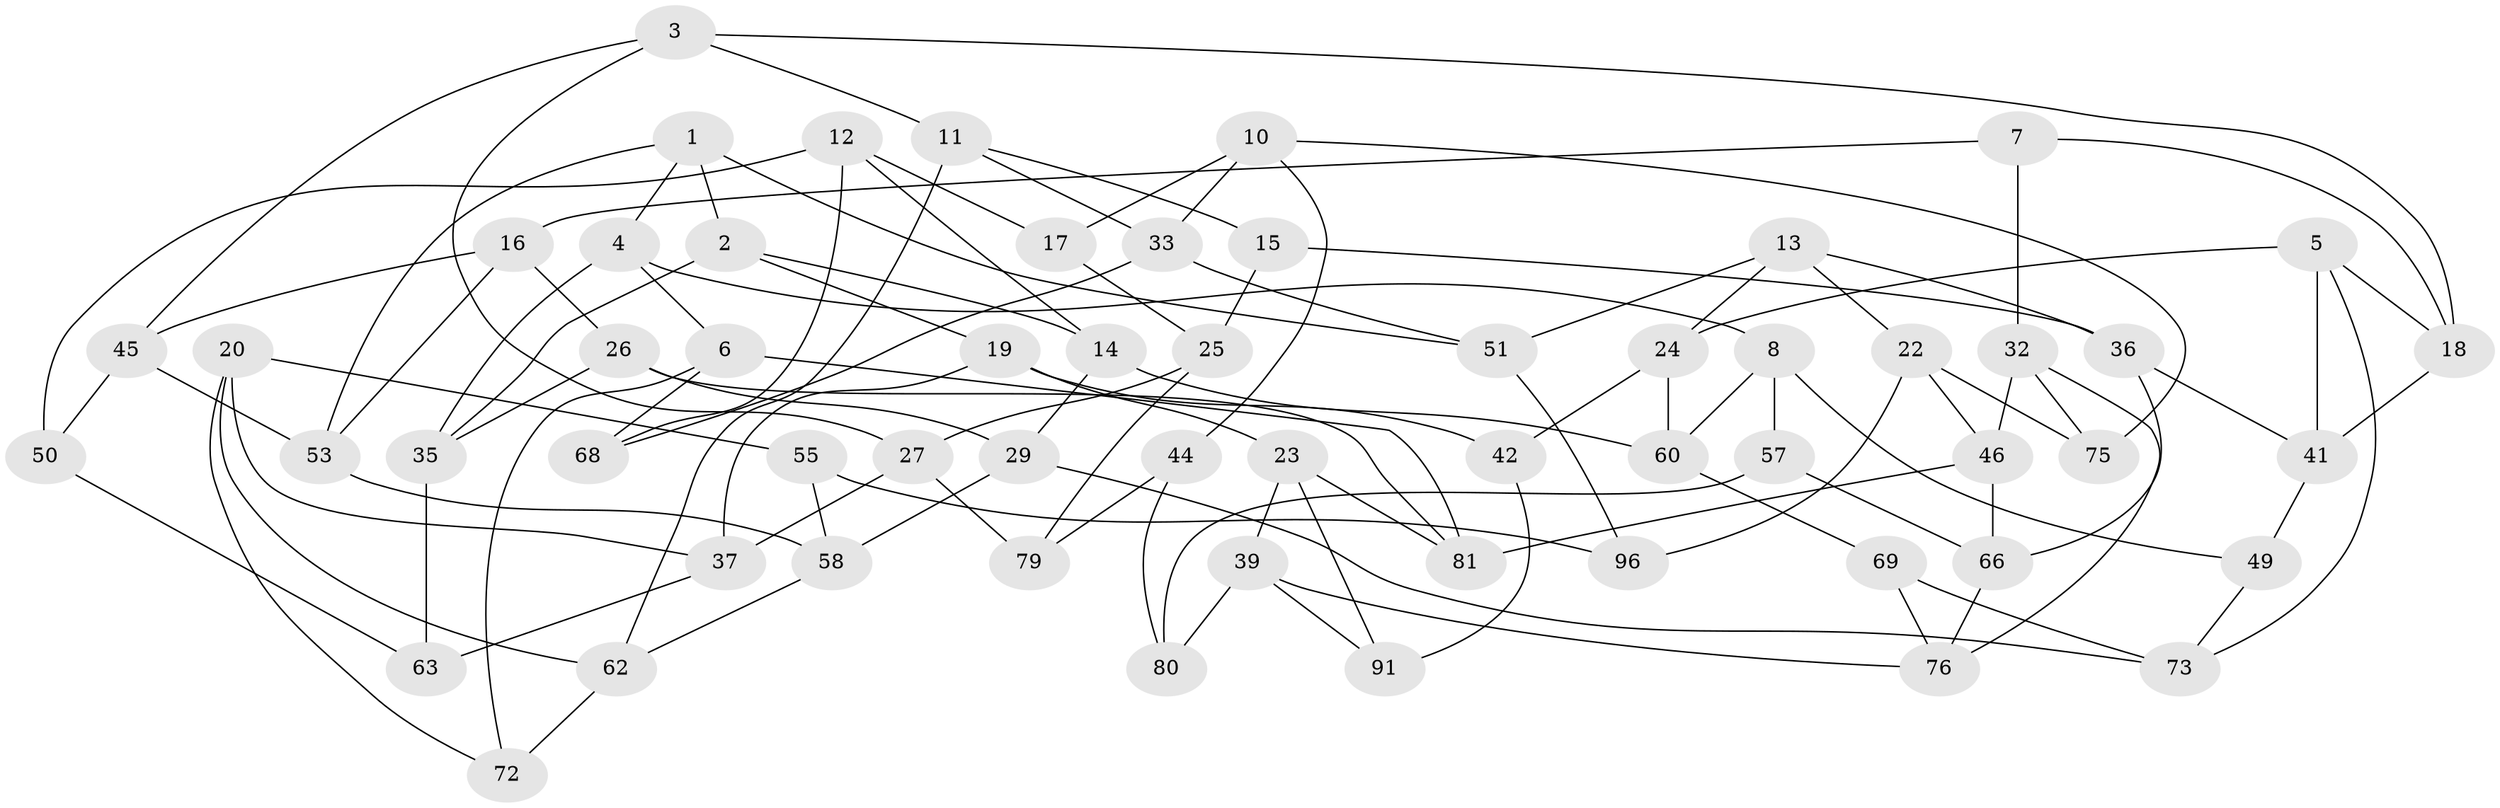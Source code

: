 // original degree distribution, {3: 1.0}
// Generated by graph-tools (version 1.1) at 2025/11/02/21/25 10:11:15]
// undirected, 59 vertices, 109 edges
graph export_dot {
graph [start="1"]
  node [color=gray90,style=filled];
  1 [super="+100"];
  2 [super="+38"];
  3 [super="+98"];
  4 [super="+95"];
  5 [super="+9"];
  6 [super="+34"];
  7;
  8 [super="+21"];
  10 [super="+61"];
  11 [super="+99"];
  12 [super="+31"];
  13 [super="+54"];
  14 [super="+78"];
  15;
  16 [super="+40"];
  17;
  18 [super="+71"];
  19 [super="+48"];
  20 [super="+30"];
  22 [super="+87"];
  23 [super="+90"];
  24 [super="+82"];
  25 [super="+67"];
  26 [super="+28"];
  27 [super="+85"];
  29 [super="+84"];
  32 [super="+89"];
  33 [super="+83"];
  35 [super="+43"];
  36 [super="+47"];
  37 [super="+56"];
  39 [super="+64"];
  41 [super="+86"];
  42;
  44;
  45 [super="+52"];
  46 [super="+59"];
  49;
  50;
  51 [super="+88"];
  53 [super="+65"];
  55;
  57;
  58 [super="+70"];
  60 [super="+93"];
  62 [super="+74"];
  63;
  66 [super="+92"];
  68;
  69;
  72;
  73 [super="+77"];
  75;
  76 [super="+94"];
  79;
  80;
  81 [super="+97"];
  91;
  96;
  1 -- 51;
  1 -- 2;
  1 -- 4;
  1 -- 53;
  2 -- 14;
  2 -- 19;
  2 -- 35;
  3 -- 45;
  3 -- 18;
  3 -- 27;
  3 -- 11;
  4 -- 8;
  4 -- 6;
  4 -- 35;
  5 -- 41;
  5 -- 24;
  5 -- 18;
  5 -- 73;
  6 -- 72;
  6 -- 68;
  6 -- 81;
  7 -- 16;
  7 -- 18;
  7 -- 32;
  8 -- 49;
  8 -- 57;
  8 -- 60;
  10 -- 17;
  10 -- 33;
  10 -- 75;
  10 -- 44;
  11 -- 62;
  11 -- 15;
  11 -- 33;
  12 -- 17;
  12 -- 50;
  12 -- 14;
  12 -- 68;
  13 -- 22;
  13 -- 24;
  13 -- 51;
  13 -- 36;
  14 -- 60;
  14 -- 29;
  15 -- 36;
  15 -- 25;
  16 -- 26;
  16 -- 53;
  16 -- 45;
  17 -- 25;
  18 -- 41;
  19 -- 42;
  19 -- 37;
  19 -- 23;
  20 -- 37;
  20 -- 72;
  20 -- 62;
  20 -- 55;
  22 -- 96;
  22 -- 75;
  22 -- 46;
  23 -- 81;
  23 -- 91;
  23 -- 39;
  24 -- 42;
  24 -- 60;
  25 -- 27;
  25 -- 79;
  26 -- 81;
  26 -- 35;
  26 -- 29;
  27 -- 79;
  27 -- 37;
  29 -- 58;
  29 -- 73;
  32 -- 75;
  32 -- 46;
  32 -- 76;
  33 -- 68;
  33 -- 51;
  35 -- 63;
  36 -- 66;
  36 -- 41;
  37 -- 63;
  39 -- 80;
  39 -- 91;
  39 -- 76;
  41 -- 49;
  42 -- 91;
  44 -- 79;
  44 -- 80;
  45 -- 50;
  45 -- 53;
  46 -- 66;
  46 -- 81;
  49 -- 73;
  50 -- 63;
  51 -- 96;
  53 -- 58;
  55 -- 96;
  55 -- 58;
  57 -- 80;
  57 -- 66;
  58 -- 62;
  60 -- 69;
  62 -- 72;
  66 -- 76;
  69 -- 76;
  69 -- 73;
}
